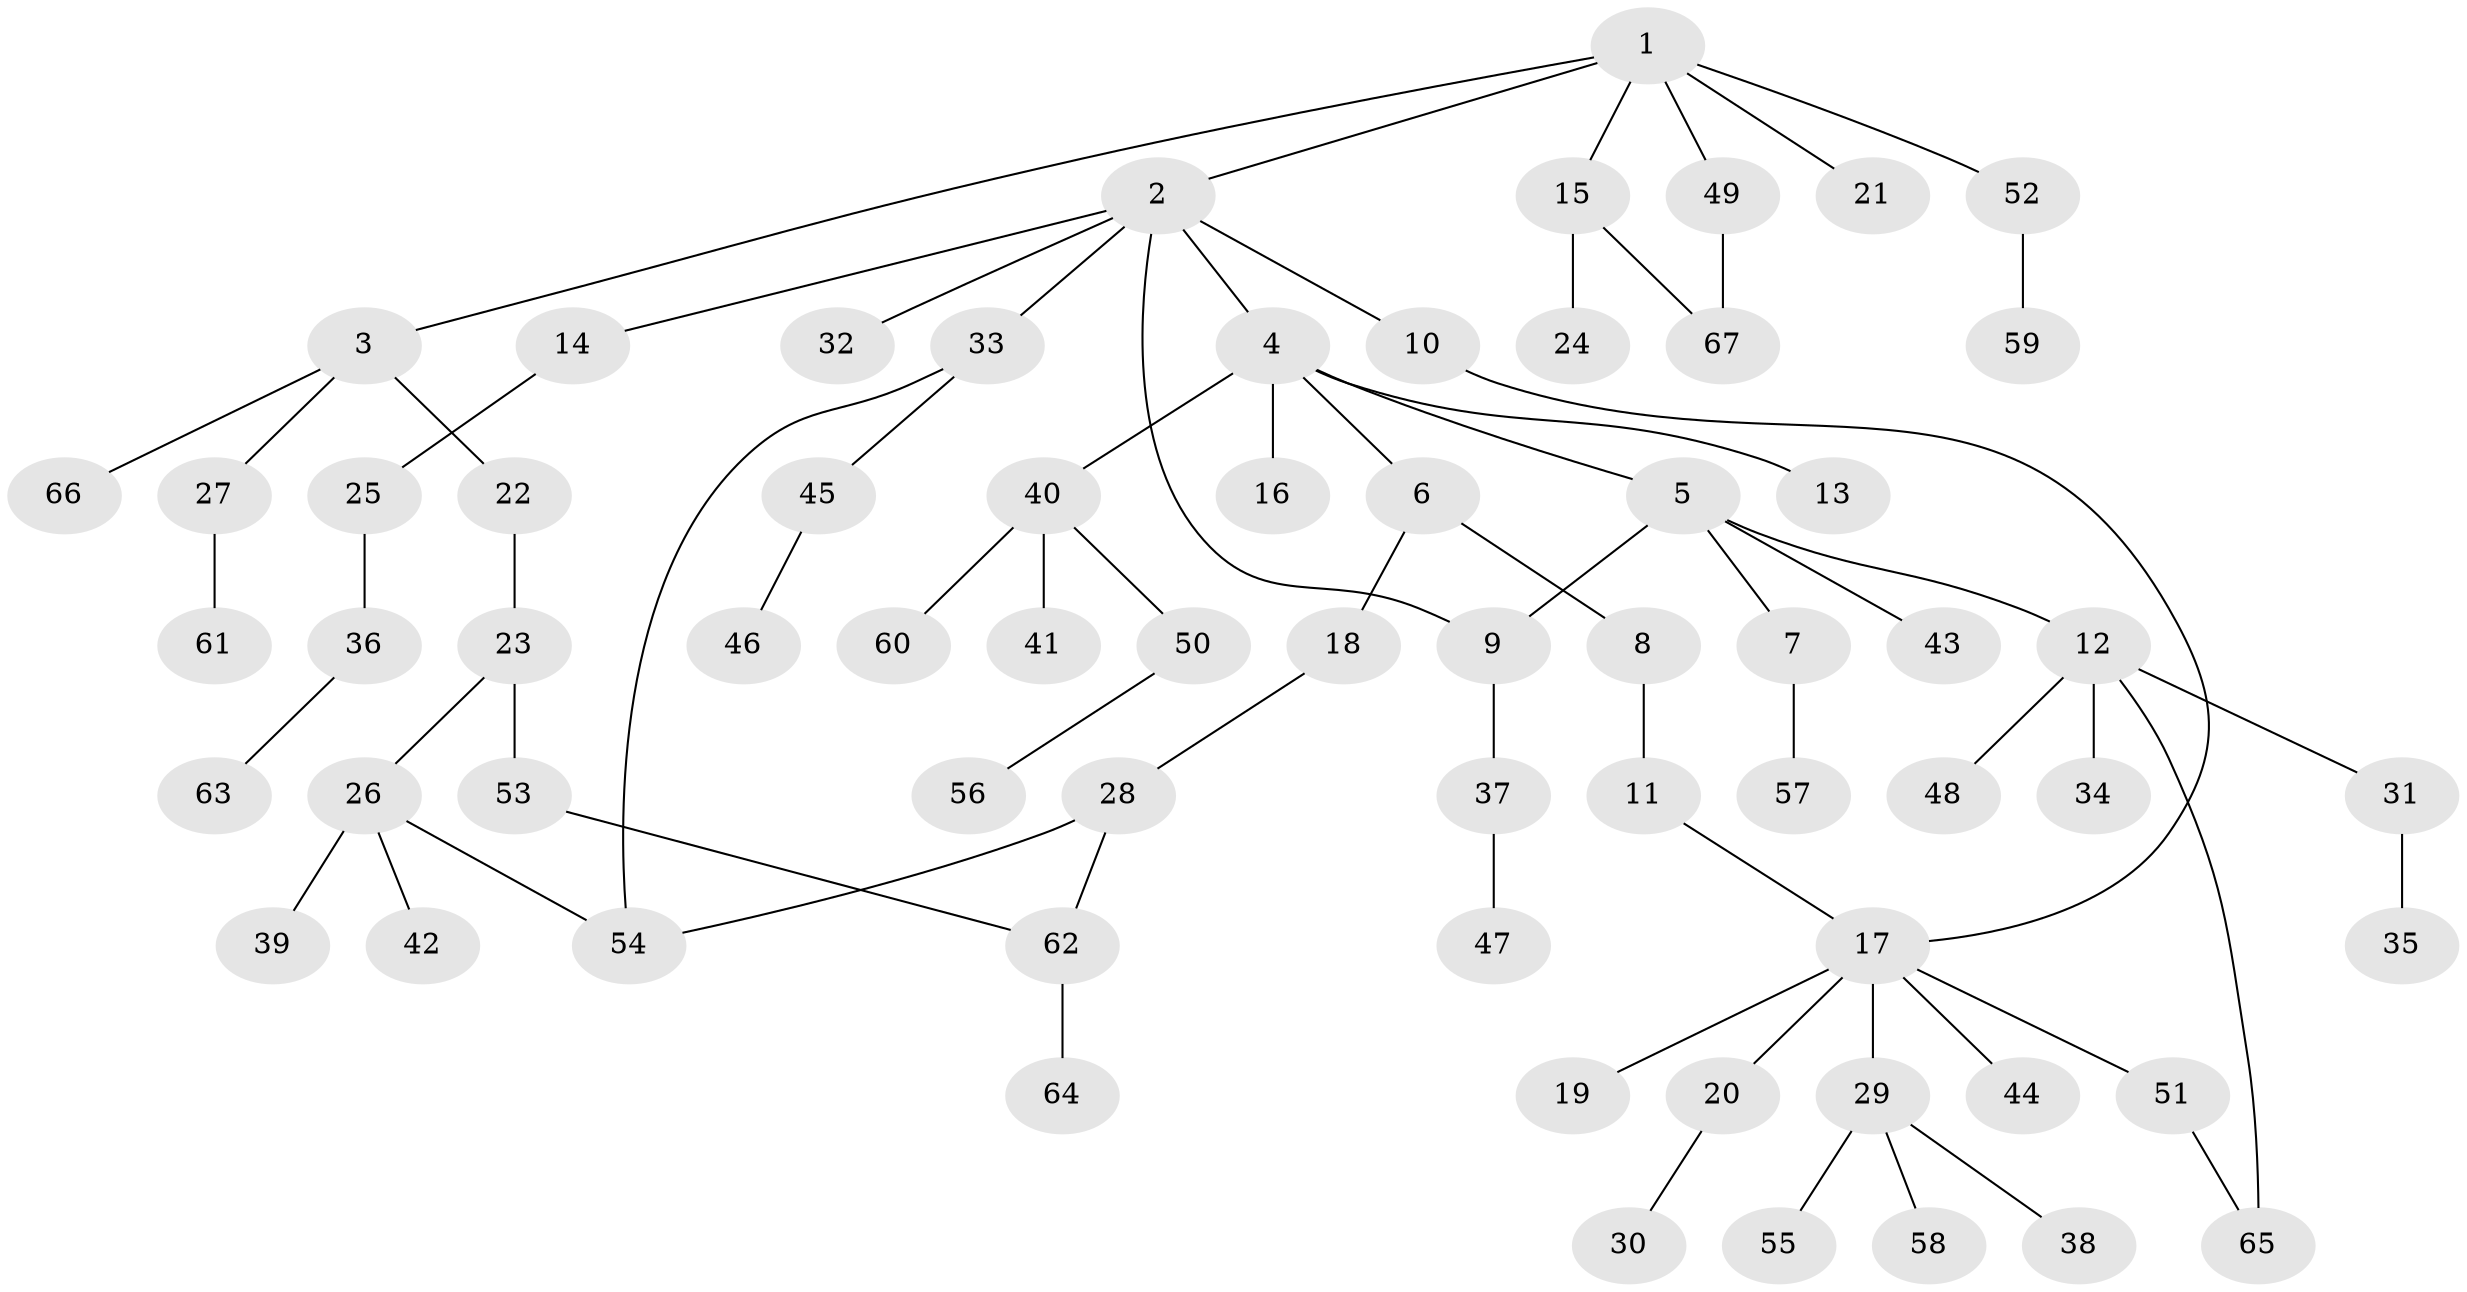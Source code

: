 // Generated by graph-tools (version 1.1) at 2025/25/03/09/25 03:25:31]
// undirected, 67 vertices, 73 edges
graph export_dot {
graph [start="1"]
  node [color=gray90,style=filled];
  1;
  2;
  3;
  4;
  5;
  6;
  7;
  8;
  9;
  10;
  11;
  12;
  13;
  14;
  15;
  16;
  17;
  18;
  19;
  20;
  21;
  22;
  23;
  24;
  25;
  26;
  27;
  28;
  29;
  30;
  31;
  32;
  33;
  34;
  35;
  36;
  37;
  38;
  39;
  40;
  41;
  42;
  43;
  44;
  45;
  46;
  47;
  48;
  49;
  50;
  51;
  52;
  53;
  54;
  55;
  56;
  57;
  58;
  59;
  60;
  61;
  62;
  63;
  64;
  65;
  66;
  67;
  1 -- 2;
  1 -- 3;
  1 -- 15;
  1 -- 21;
  1 -- 49;
  1 -- 52;
  2 -- 4;
  2 -- 10;
  2 -- 14;
  2 -- 32;
  2 -- 33;
  2 -- 9;
  3 -- 22;
  3 -- 27;
  3 -- 66;
  4 -- 5;
  4 -- 6;
  4 -- 13;
  4 -- 16;
  4 -- 40;
  5 -- 7;
  5 -- 9;
  5 -- 12;
  5 -- 43;
  6 -- 8;
  6 -- 18;
  7 -- 57;
  8 -- 11;
  9 -- 37;
  10 -- 17;
  11 -- 17;
  12 -- 31;
  12 -- 34;
  12 -- 48;
  12 -- 65;
  14 -- 25;
  15 -- 24;
  15 -- 67;
  17 -- 19;
  17 -- 20;
  17 -- 29;
  17 -- 44;
  17 -- 51;
  18 -- 28;
  20 -- 30;
  22 -- 23;
  23 -- 26;
  23 -- 53;
  25 -- 36;
  26 -- 39;
  26 -- 42;
  26 -- 54;
  27 -- 61;
  28 -- 54;
  28 -- 62;
  29 -- 38;
  29 -- 55;
  29 -- 58;
  31 -- 35;
  33 -- 45;
  33 -- 54;
  36 -- 63;
  37 -- 47;
  40 -- 41;
  40 -- 50;
  40 -- 60;
  45 -- 46;
  49 -- 67;
  50 -- 56;
  51 -- 65;
  52 -- 59;
  53 -- 62;
  62 -- 64;
}
